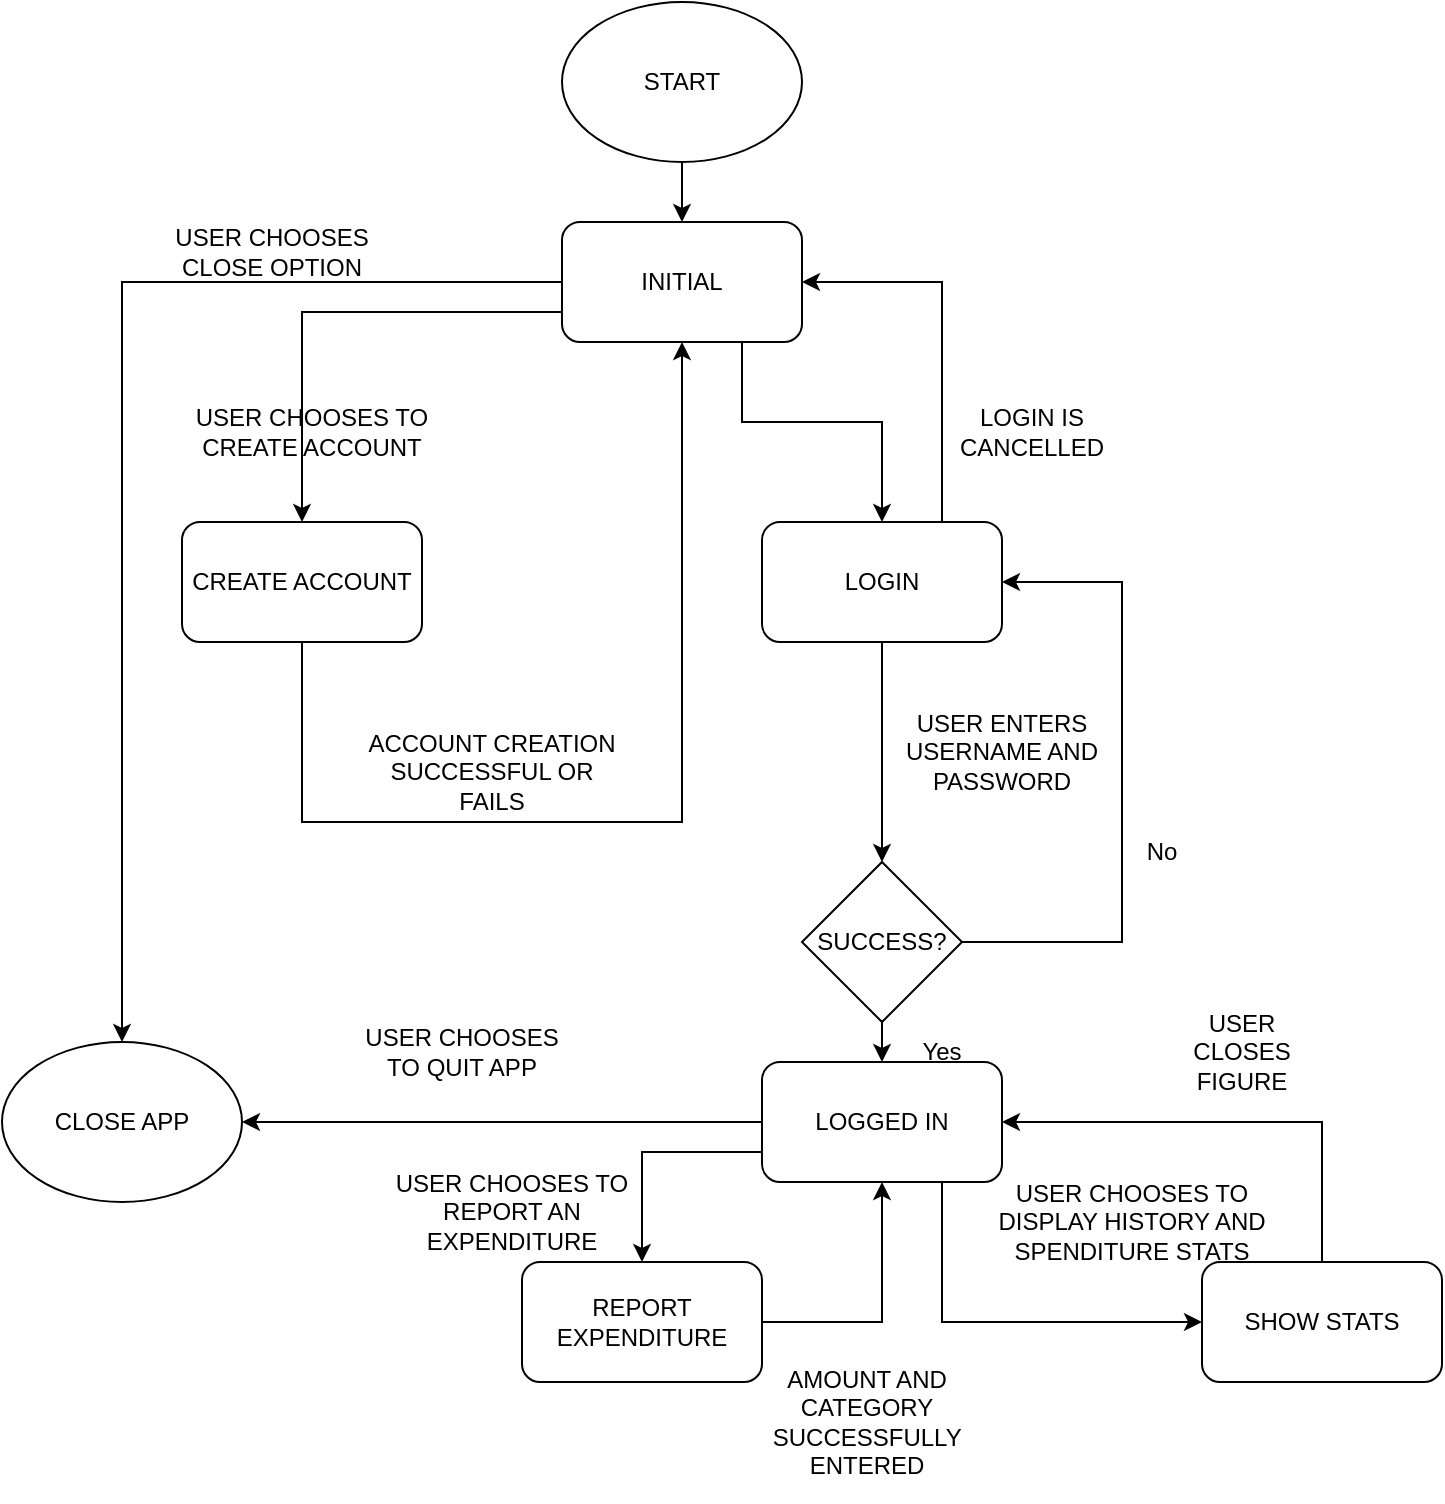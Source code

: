 <mxfile version="26.0.1">
  <diagram name="Page-1" id="6JL2HoPK0BdF2cWny50I">
    <mxGraphModel dx="1434" dy="1886" grid="1" gridSize="10" guides="1" tooltips="1" connect="1" arrows="1" fold="1" page="1" pageScale="1" pageWidth="850" pageHeight="1100" math="0" shadow="0">
      <root>
        <mxCell id="0" />
        <mxCell id="1" parent="0" />
        <mxCell id="DYctiOniAgUg_vzD5yXF-2" value="INITIAL" style="rounded=1;whiteSpace=wrap;html=1;" vertex="1" parent="1">
          <mxGeometry x="320" width="120" height="60" as="geometry" />
        </mxCell>
        <mxCell id="DYctiOniAgUg_vzD5yXF-3" value="CLOSE APP" style="ellipse;whiteSpace=wrap;html=1;" vertex="1" parent="1">
          <mxGeometry x="40" y="410" width="120" height="80" as="geometry" />
        </mxCell>
        <mxCell id="DYctiOniAgUg_vzD5yXF-6" value="CREATE ACCOUNT" style="rounded=1;whiteSpace=wrap;html=1;" vertex="1" parent="1">
          <mxGeometry x="130" y="150" width="120" height="60" as="geometry" />
        </mxCell>
        <mxCell id="DYctiOniAgUg_vzD5yXF-7" value="LOGIN" style="rounded=1;whiteSpace=wrap;html=1;" vertex="1" parent="1">
          <mxGeometry x="420" y="150" width="120" height="60" as="geometry" />
        </mxCell>
        <mxCell id="DYctiOniAgUg_vzD5yXF-11" value="SUCCESS?" style="rhombus;whiteSpace=wrap;html=1;" vertex="1" parent="1">
          <mxGeometry x="440" y="320" width="80" height="80" as="geometry" />
        </mxCell>
        <mxCell id="DYctiOniAgUg_vzD5yXF-12" value="" style="endArrow=classic;html=1;rounded=0;exitX=1;exitY=0.5;exitDx=0;exitDy=0;entryX=1;entryY=0.5;entryDx=0;entryDy=0;" edge="1" parent="1" source="DYctiOniAgUg_vzD5yXF-11" target="DYctiOniAgUg_vzD5yXF-7">
          <mxGeometry width="50" height="50" relative="1" as="geometry">
            <mxPoint x="400" y="430" as="sourcePoint" />
            <mxPoint x="450" y="380" as="targetPoint" />
            <Array as="points">
              <mxPoint x="600" y="360" />
              <mxPoint x="600" y="180" />
            </Array>
          </mxGeometry>
        </mxCell>
        <mxCell id="DYctiOniAgUg_vzD5yXF-13" value="" style="endArrow=classic;html=1;rounded=0;exitX=0.5;exitY=1;exitDx=0;exitDy=0;entryX=0.5;entryY=0;entryDx=0;entryDy=0;" edge="1" parent="1" source="DYctiOniAgUg_vzD5yXF-7" target="DYctiOniAgUg_vzD5yXF-11">
          <mxGeometry width="50" height="50" relative="1" as="geometry">
            <mxPoint x="400" y="430" as="sourcePoint" />
            <mxPoint x="450" y="380" as="targetPoint" />
          </mxGeometry>
        </mxCell>
        <mxCell id="DYctiOniAgUg_vzD5yXF-14" value="No" style="text;html=1;align=center;verticalAlign=middle;whiteSpace=wrap;rounded=0;" vertex="1" parent="1">
          <mxGeometry x="590" y="300" width="60" height="30" as="geometry" />
        </mxCell>
        <mxCell id="DYctiOniAgUg_vzD5yXF-17" value="LOGGED IN" style="rounded=1;whiteSpace=wrap;html=1;" vertex="1" parent="1">
          <mxGeometry x="420" y="420" width="120" height="60" as="geometry" />
        </mxCell>
        <mxCell id="DYctiOniAgUg_vzD5yXF-18" value="" style="endArrow=classic;html=1;rounded=0;exitX=0.5;exitY=1;exitDx=0;exitDy=0;entryX=0.5;entryY=0;entryDx=0;entryDy=0;" edge="1" parent="1" source="DYctiOniAgUg_vzD5yXF-11" target="DYctiOniAgUg_vzD5yXF-17">
          <mxGeometry width="50" height="50" relative="1" as="geometry">
            <mxPoint x="400" y="430" as="sourcePoint" />
            <mxPoint x="450" y="380" as="targetPoint" />
          </mxGeometry>
        </mxCell>
        <mxCell id="DYctiOniAgUg_vzD5yXF-19" value="Yes" style="text;html=1;align=center;verticalAlign=middle;whiteSpace=wrap;rounded=0;" vertex="1" parent="1">
          <mxGeometry x="480" y="400" width="60" height="30" as="geometry" />
        </mxCell>
        <mxCell id="DYctiOniAgUg_vzD5yXF-20" value="REPORT EXPENDITURE" style="rounded=1;whiteSpace=wrap;html=1;" vertex="1" parent="1">
          <mxGeometry x="300" y="520" width="120" height="60" as="geometry" />
        </mxCell>
        <mxCell id="DYctiOniAgUg_vzD5yXF-21" value="SHOW STATS" style="rounded=1;whiteSpace=wrap;html=1;" vertex="1" parent="1">
          <mxGeometry x="640" y="520" width="120" height="60" as="geometry" />
        </mxCell>
        <mxCell id="DYctiOniAgUg_vzD5yXF-22" value="" style="endArrow=classic;html=1;rounded=0;exitX=0;exitY=0.5;exitDx=0;exitDy=0;entryX=1;entryY=0.5;entryDx=0;entryDy=0;" edge="1" parent="1" source="DYctiOniAgUg_vzD5yXF-17" target="DYctiOniAgUg_vzD5yXF-3">
          <mxGeometry width="50" height="50" relative="1" as="geometry">
            <mxPoint x="400" y="430" as="sourcePoint" />
            <mxPoint x="450" y="380" as="targetPoint" />
            <Array as="points">
              <mxPoint x="290" y="450" />
            </Array>
          </mxGeometry>
        </mxCell>
        <mxCell id="DYctiOniAgUg_vzD5yXF-23" value="" style="endArrow=classic;html=1;rounded=0;exitX=0;exitY=0.75;exitDx=0;exitDy=0;entryX=0.5;entryY=0;entryDx=0;entryDy=0;" edge="1" parent="1" source="DYctiOniAgUg_vzD5yXF-17" target="DYctiOniAgUg_vzD5yXF-20">
          <mxGeometry width="50" height="50" relative="1" as="geometry">
            <mxPoint x="400" y="430" as="sourcePoint" />
            <mxPoint x="450" y="380" as="targetPoint" />
            <Array as="points">
              <mxPoint x="360" y="465" />
              <mxPoint x="360" y="500" />
            </Array>
          </mxGeometry>
        </mxCell>
        <mxCell id="DYctiOniAgUg_vzD5yXF-24" value="" style="endArrow=classic;html=1;rounded=0;exitX=1;exitY=0.5;exitDx=0;exitDy=0;entryX=0.5;entryY=1;entryDx=0;entryDy=0;" edge="1" parent="1" source="DYctiOniAgUg_vzD5yXF-20" target="DYctiOniAgUg_vzD5yXF-17">
          <mxGeometry width="50" height="50" relative="1" as="geometry">
            <mxPoint x="400" y="430" as="sourcePoint" />
            <mxPoint x="450" y="380" as="targetPoint" />
            <Array as="points">
              <mxPoint x="480" y="550" />
            </Array>
          </mxGeometry>
        </mxCell>
        <mxCell id="DYctiOniAgUg_vzD5yXF-25" value="" style="endArrow=classic;html=1;rounded=0;exitX=0.75;exitY=1;exitDx=0;exitDy=0;entryX=0;entryY=0.5;entryDx=0;entryDy=0;" edge="1" parent="1" source="DYctiOniAgUg_vzD5yXF-17" target="DYctiOniAgUg_vzD5yXF-21">
          <mxGeometry width="50" height="50" relative="1" as="geometry">
            <mxPoint x="400" y="430" as="sourcePoint" />
            <mxPoint x="450" y="380" as="targetPoint" />
            <Array as="points">
              <mxPoint x="510" y="550" />
            </Array>
          </mxGeometry>
        </mxCell>
        <mxCell id="DYctiOniAgUg_vzD5yXF-26" value="" style="endArrow=classic;html=1;rounded=0;exitX=0.5;exitY=0;exitDx=0;exitDy=0;entryX=1;entryY=0.5;entryDx=0;entryDy=0;" edge="1" parent="1" source="DYctiOniAgUg_vzD5yXF-21" target="DYctiOniAgUg_vzD5yXF-17">
          <mxGeometry width="50" height="50" relative="1" as="geometry">
            <mxPoint x="400" y="430" as="sourcePoint" />
            <mxPoint x="450" y="380" as="targetPoint" />
            <Array as="points">
              <mxPoint x="700" y="450" />
            </Array>
          </mxGeometry>
        </mxCell>
        <mxCell id="DYctiOniAgUg_vzD5yXF-27" value="START" style="ellipse;whiteSpace=wrap;html=1;" vertex="1" parent="1">
          <mxGeometry x="320" y="-110" width="120" height="80" as="geometry" />
        </mxCell>
        <mxCell id="DYctiOniAgUg_vzD5yXF-28" value="" style="endArrow=classic;html=1;rounded=0;exitX=0.5;exitY=1;exitDx=0;exitDy=0;entryX=0.5;entryY=0;entryDx=0;entryDy=0;" edge="1" parent="1" source="DYctiOniAgUg_vzD5yXF-27" target="DYctiOniAgUg_vzD5yXF-2">
          <mxGeometry width="50" height="50" relative="1" as="geometry">
            <mxPoint x="360" y="200" as="sourcePoint" />
            <mxPoint x="410" y="150" as="targetPoint" />
          </mxGeometry>
        </mxCell>
        <mxCell id="DYctiOniAgUg_vzD5yXF-29" value="" style="endArrow=classic;html=1;rounded=0;exitX=0;exitY=0.75;exitDx=0;exitDy=0;entryX=0.5;entryY=0;entryDx=0;entryDy=0;" edge="1" parent="1" source="DYctiOniAgUg_vzD5yXF-2" target="DYctiOniAgUg_vzD5yXF-6">
          <mxGeometry width="50" height="50" relative="1" as="geometry">
            <mxPoint x="360" y="200" as="sourcePoint" />
            <mxPoint x="410" y="150" as="targetPoint" />
            <Array as="points">
              <mxPoint x="190" y="45" />
              <mxPoint x="190" y="100" />
            </Array>
          </mxGeometry>
        </mxCell>
        <mxCell id="DYctiOniAgUg_vzD5yXF-30" value="" style="endArrow=classic;html=1;rounded=0;exitX=0.5;exitY=1;exitDx=0;exitDy=0;entryX=0.5;entryY=1;entryDx=0;entryDy=0;" edge="1" parent="1" source="DYctiOniAgUg_vzD5yXF-6" target="DYctiOniAgUg_vzD5yXF-2">
          <mxGeometry width="50" height="50" relative="1" as="geometry">
            <mxPoint x="360" y="200" as="sourcePoint" />
            <mxPoint x="410" y="150" as="targetPoint" />
            <Array as="points">
              <mxPoint x="190" y="300" />
              <mxPoint x="380" y="300" />
            </Array>
          </mxGeometry>
        </mxCell>
        <mxCell id="DYctiOniAgUg_vzD5yXF-31" value="" style="endArrow=classic;html=1;rounded=0;exitX=0.75;exitY=1;exitDx=0;exitDy=0;entryX=0.5;entryY=0;entryDx=0;entryDy=0;" edge="1" parent="1" source="DYctiOniAgUg_vzD5yXF-2" target="DYctiOniAgUg_vzD5yXF-7">
          <mxGeometry width="50" height="50" relative="1" as="geometry">
            <mxPoint x="360" y="200" as="sourcePoint" />
            <mxPoint x="410" y="150" as="targetPoint" />
            <Array as="points">
              <mxPoint x="410" y="100" />
              <mxPoint x="480" y="100" />
            </Array>
          </mxGeometry>
        </mxCell>
        <mxCell id="DYctiOniAgUg_vzD5yXF-32" value="" style="endArrow=classic;html=1;rounded=0;exitX=0;exitY=0.5;exitDx=0;exitDy=0;entryX=0.5;entryY=0;entryDx=0;entryDy=0;" edge="1" parent="1" source="DYctiOniAgUg_vzD5yXF-2" target="DYctiOniAgUg_vzD5yXF-3">
          <mxGeometry width="50" height="50" relative="1" as="geometry">
            <mxPoint x="360" y="300" as="sourcePoint" />
            <mxPoint x="410" y="250" as="targetPoint" />
            <Array as="points">
              <mxPoint x="100" y="30" />
            </Array>
          </mxGeometry>
        </mxCell>
        <mxCell id="DYctiOniAgUg_vzD5yXF-33" value="" style="endArrow=classic;html=1;rounded=0;exitX=0.75;exitY=0;exitDx=0;exitDy=0;entryX=1;entryY=0.5;entryDx=0;entryDy=0;" edge="1" parent="1" source="DYctiOniAgUg_vzD5yXF-7" target="DYctiOniAgUg_vzD5yXF-2">
          <mxGeometry width="50" height="50" relative="1" as="geometry">
            <mxPoint x="360" y="300" as="sourcePoint" />
            <mxPoint x="410" y="250" as="targetPoint" />
            <Array as="points">
              <mxPoint x="510" y="30" />
            </Array>
          </mxGeometry>
        </mxCell>
        <mxCell id="DYctiOniAgUg_vzD5yXF-34" value="USER CHOOSES CLOSE OPTION" style="text;html=1;align=center;verticalAlign=middle;whiteSpace=wrap;rounded=0;" vertex="1" parent="1">
          <mxGeometry x="120" y="10" width="110" height="10" as="geometry" />
        </mxCell>
        <mxCell id="DYctiOniAgUg_vzD5yXF-35" value="USER CHOOSES TO CREATE ACCOUNT" style="text;html=1;align=center;verticalAlign=middle;whiteSpace=wrap;rounded=0;" vertex="1" parent="1">
          <mxGeometry x="130" y="90" width="130" height="30" as="geometry" />
        </mxCell>
        <mxCell id="DYctiOniAgUg_vzD5yXF-37" value="ACCOUNT CREATION SUCCESSFUL OR FAILS" style="text;html=1;align=center;verticalAlign=middle;whiteSpace=wrap;rounded=0;" vertex="1" parent="1">
          <mxGeometry x="220" y="260" width="130" height="30" as="geometry" />
        </mxCell>
        <mxCell id="DYctiOniAgUg_vzD5yXF-38" value="LOGIN IS CANCELLED" style="text;html=1;align=center;verticalAlign=middle;whiteSpace=wrap;rounded=0;" vertex="1" parent="1">
          <mxGeometry x="520" y="90" width="70" height="30" as="geometry" />
        </mxCell>
        <mxCell id="DYctiOniAgUg_vzD5yXF-40" value="USER ENTERS USERNAME AND PASSWORD" style="text;html=1;align=center;verticalAlign=middle;whiteSpace=wrap;rounded=0;" vertex="1" parent="1">
          <mxGeometry x="470" y="250" width="140" height="30" as="geometry" />
        </mxCell>
        <mxCell id="DYctiOniAgUg_vzD5yXF-41" value="USER CHOOSES TO QUIT APP" style="text;html=1;align=center;verticalAlign=middle;whiteSpace=wrap;rounded=0;" vertex="1" parent="1">
          <mxGeometry x="220" y="400" width="100" height="30" as="geometry" />
        </mxCell>
        <mxCell id="DYctiOniAgUg_vzD5yXF-42" value="USER CHOOSES TO REPORT AN EXPENDITURE" style="text;html=1;align=center;verticalAlign=middle;whiteSpace=wrap;rounded=0;" vertex="1" parent="1">
          <mxGeometry x="220" y="480" width="150" height="30" as="geometry" />
        </mxCell>
        <mxCell id="DYctiOniAgUg_vzD5yXF-44" value="AMOUNT AND CATEGORY SUCCESSFULLY ENTERED" style="text;html=1;align=center;verticalAlign=middle;whiteSpace=wrap;rounded=0;" vertex="1" parent="1">
          <mxGeometry x="425" y="560" width="95" height="80" as="geometry" />
        </mxCell>
        <mxCell id="DYctiOniAgUg_vzD5yXF-45" value="USER CHOOSES TO DISPLAY HISTORY AND SPENDITURE STATS" style="text;html=1;align=center;verticalAlign=middle;whiteSpace=wrap;rounded=0;" vertex="1" parent="1">
          <mxGeometry x="520" y="470" width="170" height="60" as="geometry" />
        </mxCell>
        <mxCell id="DYctiOniAgUg_vzD5yXF-46" value="USER CLOSES FIGURE" style="text;html=1;align=center;verticalAlign=middle;whiteSpace=wrap;rounded=0;" vertex="1" parent="1">
          <mxGeometry x="630" y="400" width="60" height="30" as="geometry" />
        </mxCell>
      </root>
    </mxGraphModel>
  </diagram>
</mxfile>

